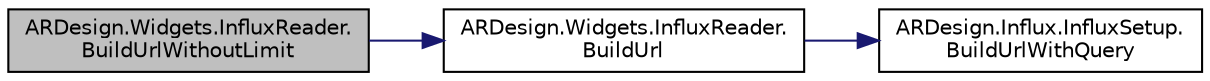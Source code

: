 digraph "ARDesign.Widgets.InfluxReader.BuildUrlWithoutLimit"
{
 // LATEX_PDF_SIZE
  edge [fontname="Helvetica",fontsize="10",labelfontname="Helvetica",labelfontsize="10"];
  node [fontname="Helvetica",fontsize="10",shape=record];
  rankdir="LR";
  Node20 [label="ARDesign.Widgets.InfluxReader.\lBuildUrlWithoutLimit",height=0.2,width=0.4,color="black", fillcolor="grey75", style="filled", fontcolor="black",tooltip="Builds a https Influx query to return all values"];
  Node20 -> Node21 [color="midnightblue",fontsize="10",style="solid",fontname="Helvetica"];
  Node21 [label="ARDesign.Widgets.InfluxReader.\lBuildUrl",height=0.2,width=0.4,color="black", fillcolor="white", style="filled",URL="$class_a_r_design_1_1_widgets_1_1_influx_reader.html#a784807f0dec5015e392c5a70a2374b6a",tooltip="Builds a https Influx query for the given string"];
  Node21 -> Node22 [color="midnightblue",fontsize="10",style="solid",fontname="Helvetica"];
  Node22 [label="ARDesign.Influx.InfluxSetup.\lBuildUrlWithQuery",height=0.2,width=0.4,color="black", fillcolor="white", style="filled",URL="$class_a_r_design_1_1_influx_1_1_influx_setup.html#a34bd4d0ec1d933435cf15a2ea3e7186c",tooltip="Encodes a given plain text query into a InfluxDB https query"];
}
